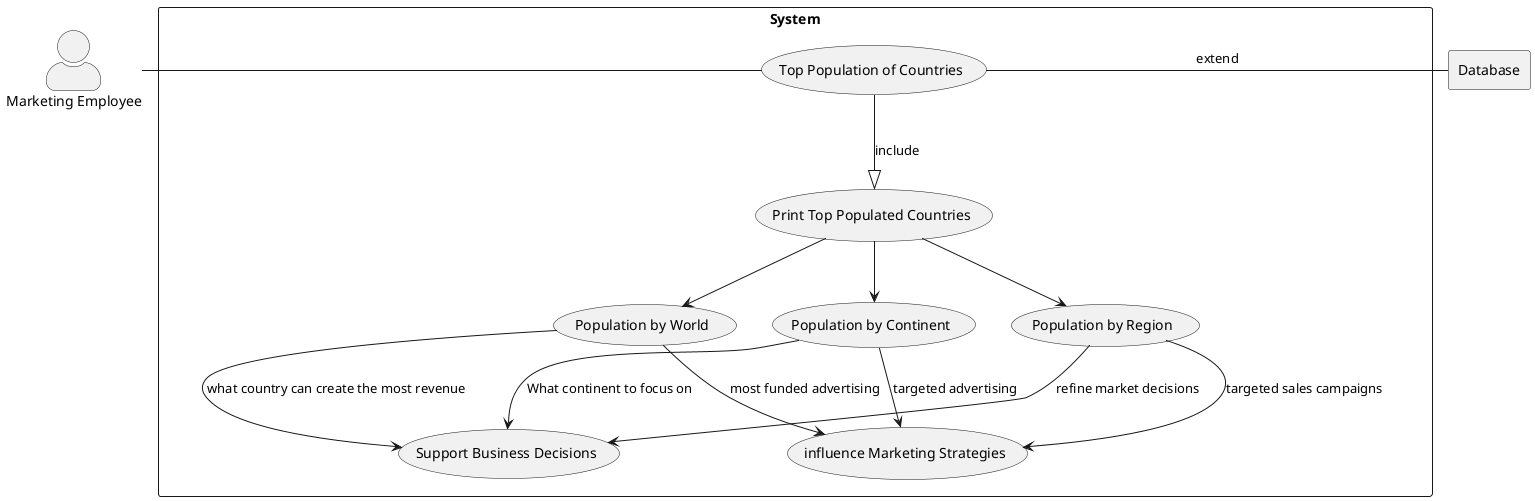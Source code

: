 @startuml
skinparam actorStyle awesome

top to bottom direction


actor Marketing as "Marketing Employee"
rectangle Database

rectangle "System" {
    usecase UC1 as "Top Population of Countries"

    usecase UC2 as "Print Top Populated Countries"

    usecase UCworld as "Population by World"

    usecase UCcontinent as "Population by Continent"

    usecase UCRegioin as "Population by Region"

    usecase UC3 as "Support Business Decisions"

    usecase UC4 as "influence Marketing Strategies"

    Marketing - UC1
    UC1 --|> UC2 : include
    UC1 - Database : extend
    UC2 --> UCworld
    UC2 --> UCcontinent
    UC2 --> UCRegioin
    UCworld -down->UC3 : what country can create the most revenue
    UCworld -down->UC4 : most funded advertising
    UCcontinent -down->UC3 : What continent to focus on
    UCcontinent -down->UC4 : targeted advertising
    UCRegioin -down->UC3 : refine market decisions
    UCRegioin -down->UC4 : targeted sales campaigns
}
@enduml
